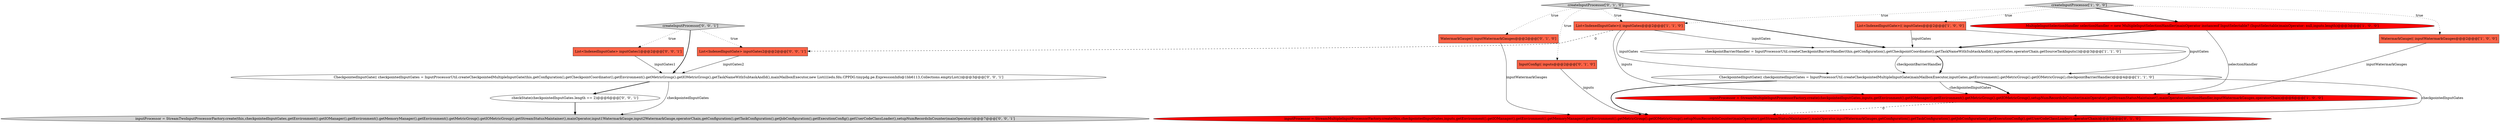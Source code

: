 digraph {
12 [style = filled, label = "CheckpointedInputGate(( checkpointedInputGates = InputProcessorUtil.createCheckpointedMultipleInputGate(this,getConfiguration(),getCheckpointCoordinator(),getEnvironment().getMetricGroup().getIOMetricGroup(),getTaskNameWithSubtaskAndId(),mainMailboxExecutor,new List((((edu.fdu.CPPDG.tinypdg.pe.ExpressionInfo@1bb6113,Collections.emptyList())@@@3@@@['0', '0', '1']", fillcolor = white, shape = ellipse image = "AAA0AAABBB3BBB"];
2 [style = filled, label = "WatermarkGauge(( inputWatermarkGauges@@@2@@@['1', '0', '0']", fillcolor = tomato, shape = box image = "AAA0AAABBB1BBB"];
17 [style = filled, label = "List<IndexedInputGate> inputGates2@@@2@@@['0', '0', '1']", fillcolor = tomato, shape = box image = "AAA0AAABBB3BBB"];
6 [style = filled, label = "checkpointBarrierHandler = InputProcessorUtil.createCheckpointBarrierHandler(this,getConfiguration(),getCheckpointCoordinator(),getTaskNameWithSubtaskAndId(),inputGates,operatorChain.getSourceTaskInputs())@@@3@@@['1', '1', '0']", fillcolor = white, shape = ellipse image = "AAA0AAABBB1BBB"];
13 [style = filled, label = "checkState(checkpointedInputGates.length == 2)@@@6@@@['0', '0', '1']", fillcolor = white, shape = ellipse image = "AAA0AAABBB3BBB"];
3 [style = filled, label = "MultipleInputSelectionHandler selectionHandler = new MultipleInputSelectionHandler(mainOperator instanceof InputSelectable? (InputSelectable)mainOperator: null,inputs.length)@@@3@@@['1', '0', '0']", fillcolor = red, shape = ellipse image = "AAA1AAABBB1BBB"];
8 [style = filled, label = "WatermarkGauge(( inputWatermarkGauges@@@2@@@['0', '1', '0']", fillcolor = tomato, shape = box image = "AAA0AAABBB2BBB"];
11 [style = filled, label = "createInputProcessor['0', '1', '0']", fillcolor = lightgray, shape = diamond image = "AAA0AAABBB2BBB"];
15 [style = filled, label = "List<IndexedInputGate> inputGates1@@@2@@@['0', '0', '1']", fillcolor = tomato, shape = box image = "AAA0AAABBB3BBB"];
0 [style = filled, label = "createInputProcessor['1', '0', '0']", fillcolor = lightgray, shape = diamond image = "AAA0AAABBB1BBB"];
10 [style = filled, label = "InputConfig(( inputs@@@2@@@['0', '1', '0']", fillcolor = tomato, shape = box image = "AAA0AAABBB2BBB"];
16 [style = filled, label = "createInputProcessor['0', '0', '1']", fillcolor = lightgray, shape = diamond image = "AAA0AAABBB3BBB"];
14 [style = filled, label = "inputProcessor = StreamTwoInputProcessorFactory.create(this,checkpointedInputGates,getEnvironment().getIOManager(),getEnvironment().getMemoryManager(),getEnvironment().getMetricGroup().getIOMetricGroup(),getStreamStatusMaintainer(),mainOperator,input1WatermarkGauge,input2WatermarkGauge,operatorChain,getConfiguration(),getTaskConfiguration(),getJobConfiguration(),getExecutionConfig(),getUserCodeClassLoader(),setupNumRecordsInCounter(mainOperator))@@@7@@@['0', '0', '1']", fillcolor = lightgray, shape = ellipse image = "AAA0AAABBB3BBB"];
9 [style = filled, label = "inputProcessor = StreamMultipleInputProcessorFactory.create(this,checkpointedInputGates,inputs,getEnvironment().getIOManager(),getEnvironment().getMemoryManager(),getEnvironment().getMetricGroup().getIOMetricGroup(),setupNumRecordsInCounter(mainOperator),getStreamStatusMaintainer(),mainOperator,inputWatermarkGauges,getConfiguration(),getTaskConfiguration(),getJobConfiguration(),getExecutionConfig(),getUserCodeClassLoader(),operatorChain)@@@5@@@['0', '1', '0']", fillcolor = red, shape = ellipse image = "AAA1AAABBB2BBB"];
5 [style = filled, label = "List<IndexedInputGate>(( inputGates@@@2@@@['1', '0', '0']", fillcolor = tomato, shape = box image = "AAA0AAABBB1BBB"];
7 [style = filled, label = "List<IndexedInputGate>(( inputGates@@@2@@@['1', '1', '0']", fillcolor = tomato, shape = box image = "AAA0AAABBB1BBB"];
1 [style = filled, label = "CheckpointedInputGate(( checkpointedInputGates = InputProcessorUtil.createCheckpointedMultipleInputGate(mainMailboxExecutor,inputGates,getEnvironment().getMetricGroup().getIOMetricGroup(),checkpointBarrierHandler)@@@4@@@['1', '1', '0']", fillcolor = white, shape = ellipse image = "AAA0AAABBB1BBB"];
4 [style = filled, label = "inputProcessor = StreamMultipleInputProcessorFactory.create(checkpointedInputGates,inputs,getEnvironment().getIOManager(),getEnvironment().getMetricGroup().getIOMetricGroup(),setupNumRecordsInCounter(mainOperator),getStreamStatusMaintainer(),mainOperator,selectionHandler,inputWatermarkGauges,operatorChain)@@@6@@@['1', '0', '0']", fillcolor = red, shape = ellipse image = "AAA1AAABBB1BBB"];
0->3 [style = bold, label=""];
11->7 [style = dotted, label="true"];
1->4 [style = bold, label=""];
0->5 [style = dotted, label="true"];
7->17 [style = dashed, label="0"];
11->10 [style = dotted, label="true"];
11->6 [style = bold, label=""];
12->14 [style = solid, label="checkpointedInputGates"];
16->17 [style = dotted, label="true"];
7->6 [style = solid, label="inputGates"];
15->12 [style = solid, label="inputGates1"];
3->6 [style = bold, label=""];
6->1 [style = solid, label="checkpointBarrierHandler"];
1->4 [style = solid, label="checkpointedInputGates"];
1->9 [style = bold, label=""];
6->1 [style = bold, label=""];
12->13 [style = bold, label=""];
4->9 [style = dashed, label="0"];
5->6 [style = solid, label="inputGates"];
7->1 [style = solid, label="inputGates"];
3->4 [style = solid, label="selectionHandler"];
11->8 [style = dotted, label="true"];
1->9 [style = solid, label="checkpointedInputGates"];
5->1 [style = solid, label="inputGates"];
8->9 [style = solid, label="inputWatermarkGauges"];
0->7 [style = dotted, label="true"];
0->2 [style = dotted, label="true"];
2->4 [style = solid, label="inputWatermarkGauges"];
13->14 [style = bold, label=""];
7->4 [style = solid, label="inputs"];
16->12 [style = bold, label=""];
10->9 [style = solid, label="inputs"];
17->12 [style = solid, label="inputGates2"];
16->15 [style = dotted, label="true"];
}
